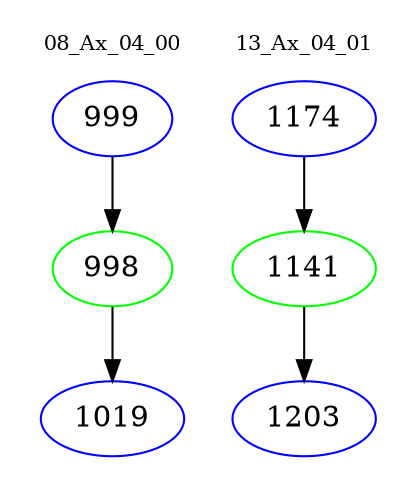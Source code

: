 digraph{
subgraph cluster_0 {
color = white
label = "08_Ax_04_00";
fontsize=10;
T0_999 [label="999", color="blue"]
T0_999 -> T0_998 [color="black"]
T0_998 [label="998", color="green"]
T0_998 -> T0_1019 [color="black"]
T0_1019 [label="1019", color="blue"]
}
subgraph cluster_1 {
color = white
label = "13_Ax_04_01";
fontsize=10;
T1_1174 [label="1174", color="blue"]
T1_1174 -> T1_1141 [color="black"]
T1_1141 [label="1141", color="green"]
T1_1141 -> T1_1203 [color="black"]
T1_1203 [label="1203", color="blue"]
}
}
